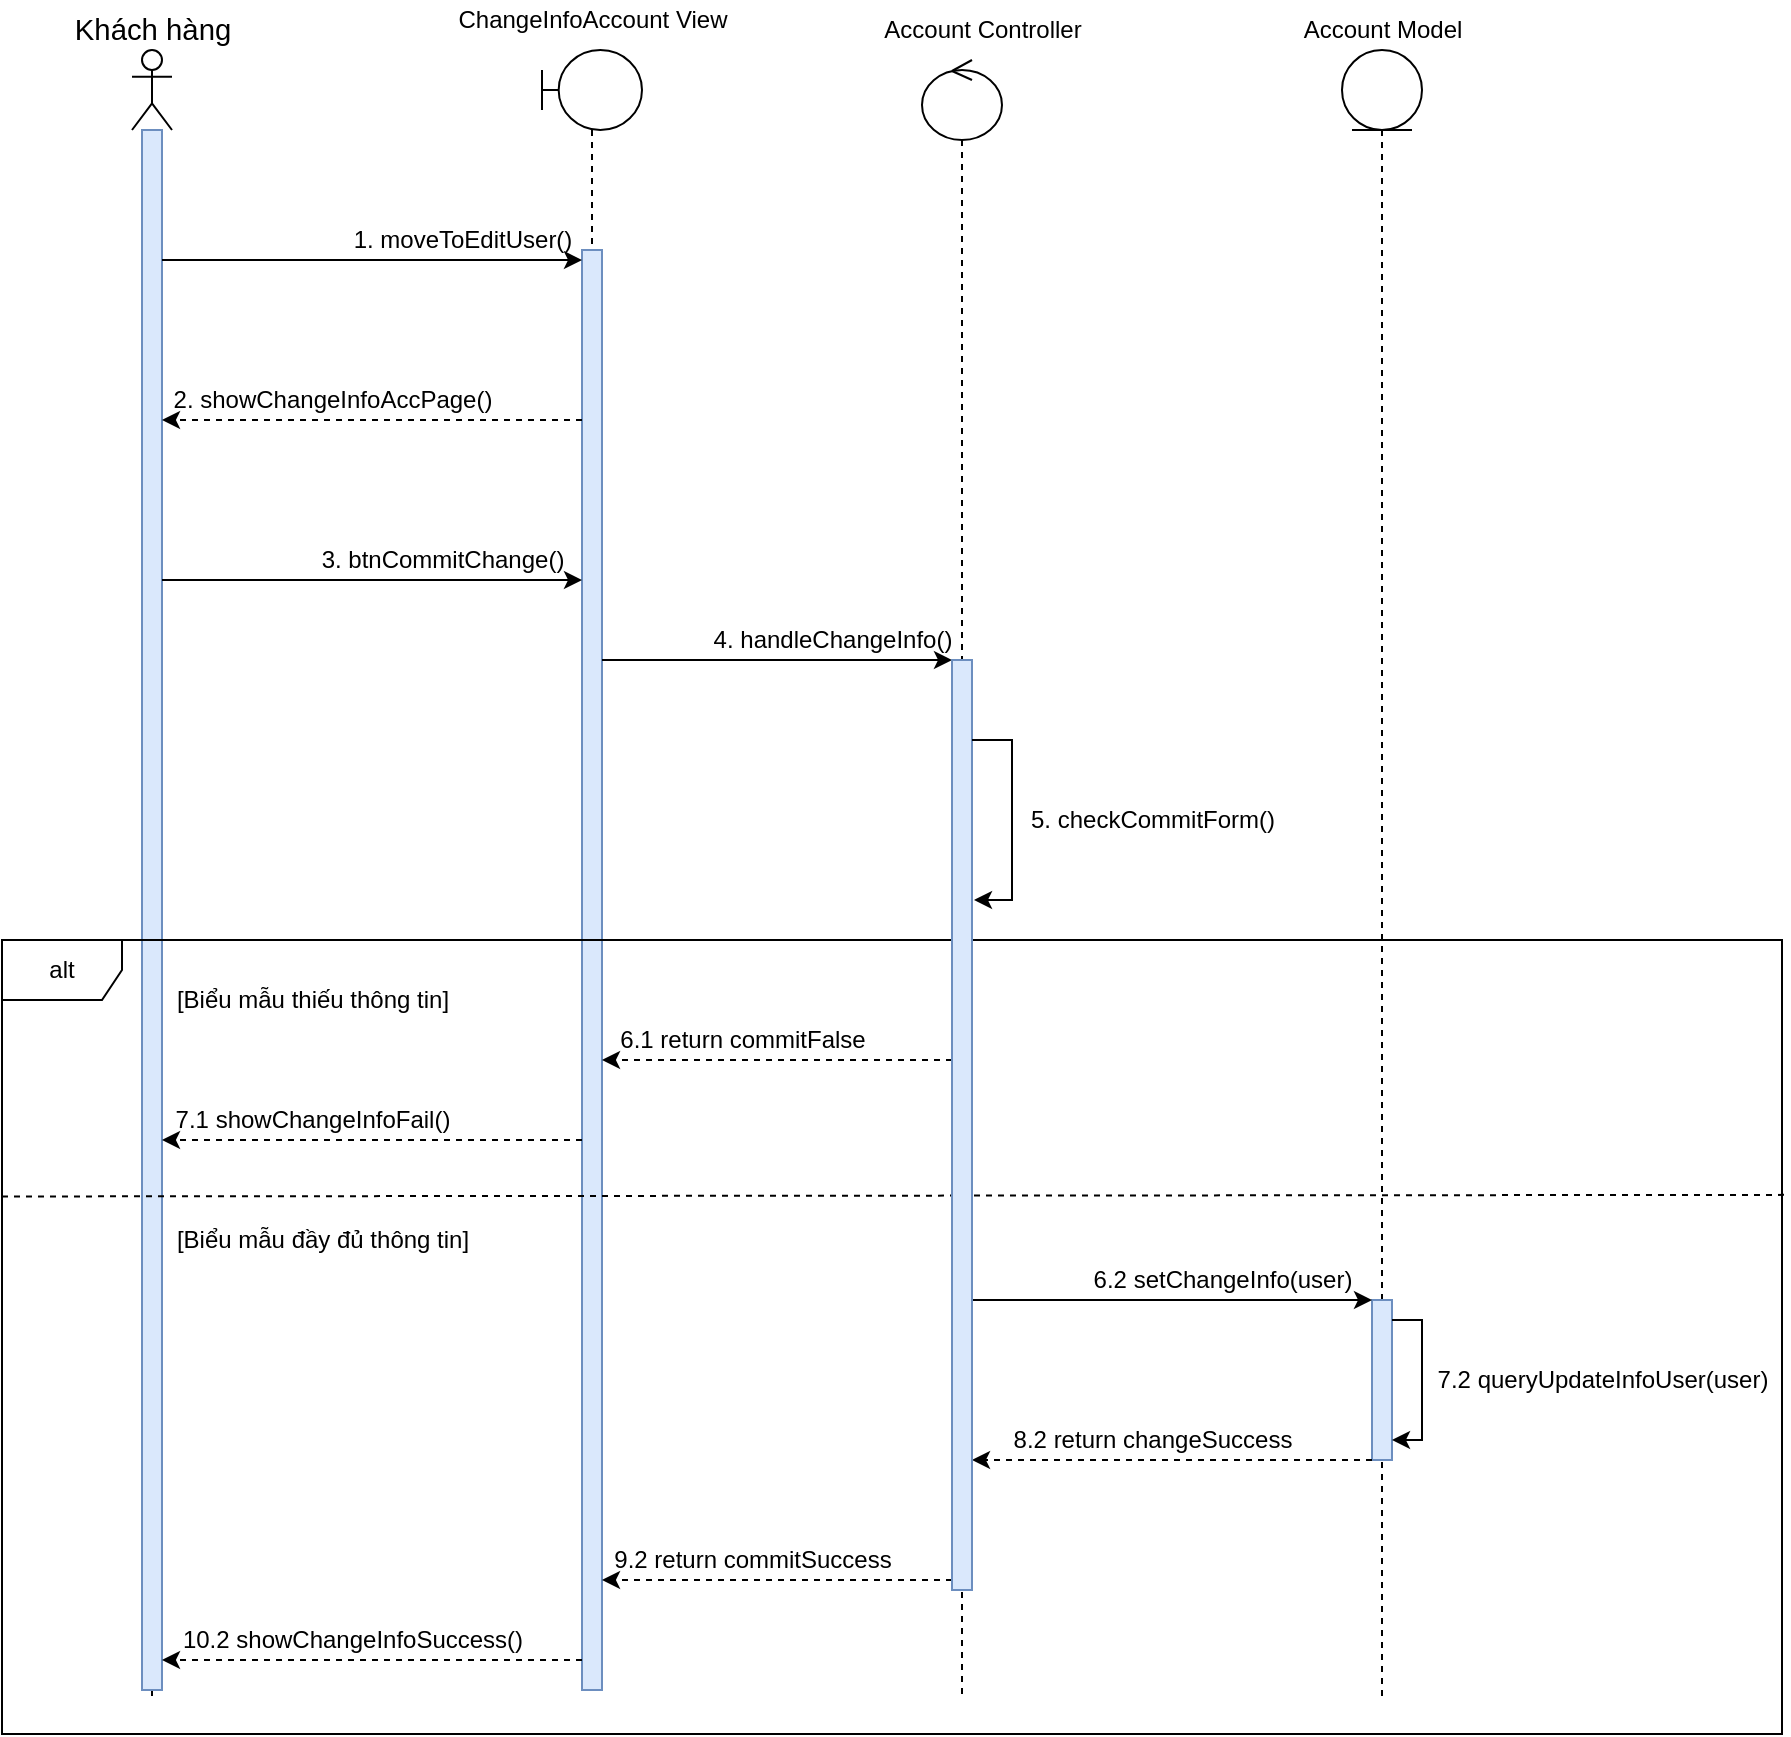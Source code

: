 <mxfile version="16.5.1" type="device"><diagram id="la0iUq_kacUUBwd-93TU" name="Trang-2"><mxGraphModel dx="1296" dy="1065" grid="1" gridSize="10" guides="1" tooltips="1" connect="1" arrows="1" fold="1" page="1" pageScale="1" pageWidth="827" pageHeight="1169" math="0" shadow="0"><root><mxCell id="0"/><mxCell id="1" parent="0"/><mxCell id="KoE_FELtCUmFOajR2QhE-42" value="" style="shape=umlLifeline;participant=umlActor;perimeter=lifelinePerimeter;whiteSpace=wrap;html=1;container=1;collapsible=0;recursiveResize=0;verticalAlign=top;spacingTop=36;outlineConnect=0;" parent="1" vertex="1"><mxGeometry x="485" y="215" width="20" height="825" as="geometry"/></mxCell><mxCell id="KoE_FELtCUmFOajR2QhE-43" value="" style="html=1;points=[];perimeter=orthogonalPerimeter;fillColor=#dae8fc;strokeColor=#6c8ebf;" parent="KoE_FELtCUmFOajR2QhE-42" vertex="1"><mxGeometry x="5" y="40" width="10" height="780" as="geometry"/></mxCell><mxCell id="KoE_FELtCUmFOajR2QhE-44" value="&lt;span style=&quot;font-family: Calibri, sans-serif; font-size: 14.667px;&quot;&gt;Khách hàng&lt;/span&gt;" style="text;html=1;align=center;verticalAlign=middle;resizable=0;points=[];autosize=1;strokeColor=none;fillColor=none;" parent="1" vertex="1"><mxGeometry x="450" y="190" width="90" height="30" as="geometry"/></mxCell><mxCell id="KoE_FELtCUmFOajR2QhE-45" value="" style="shape=umlLifeline;participant=umlBoundary;perimeter=lifelinePerimeter;whiteSpace=wrap;html=1;container=1;collapsible=0;recursiveResize=0;verticalAlign=top;spacingTop=36;outlineConnect=0;" parent="1" vertex="1"><mxGeometry x="690" y="215" width="50" height="820" as="geometry"/></mxCell><mxCell id="KoE_FELtCUmFOajR2QhE-46" value="" style="html=1;points=[];perimeter=orthogonalPerimeter;fillColor=#dae8fc;strokeColor=#6c8ebf;" parent="KoE_FELtCUmFOajR2QhE-45" vertex="1"><mxGeometry x="20" y="100" width="10" height="720" as="geometry"/></mxCell><mxCell id="KoE_FELtCUmFOajR2QhE-48" value="ChangeInfoAccount View" style="text;html=1;align=center;verticalAlign=middle;resizable=0;points=[];autosize=1;strokeColor=none;fillColor=none;" parent="1" vertex="1"><mxGeometry x="640" y="190" width="150" height="20" as="geometry"/></mxCell><mxCell id="KoE_FELtCUmFOajR2QhE-49" value="Account Controller" style="text;html=1;align=center;verticalAlign=middle;resizable=0;points=[];autosize=1;strokeColor=none;fillColor=none;" parent="1" vertex="1"><mxGeometry x="855" y="195" width="110" height="20" as="geometry"/></mxCell><mxCell id="KoE_FELtCUmFOajR2QhE-50" value="" style="shape=umlLifeline;participant=umlEntity;perimeter=lifelinePerimeter;whiteSpace=wrap;html=1;container=1;collapsible=0;recursiveResize=0;verticalAlign=top;spacingTop=36;outlineConnect=0;" parent="1" vertex="1"><mxGeometry x="1090" y="215" width="40" height="825" as="geometry"/></mxCell><mxCell id="2IZzkSBkla5ykcbSS73I-13" value="" style="html=1;points=[];perimeter=orthogonalPerimeter;fillColor=#dae8fc;strokeColor=#6c8ebf;" parent="KoE_FELtCUmFOajR2QhE-50" vertex="1"><mxGeometry x="15" y="625" width="10" height="80" as="geometry"/></mxCell><mxCell id="2IZzkSBkla5ykcbSS73I-16" style="edgeStyle=orthogonalEdgeStyle;rounded=0;orthogonalLoop=1;jettySize=auto;html=1;" parent="KoE_FELtCUmFOajR2QhE-50" source="2IZzkSBkla5ykcbSS73I-13" target="2IZzkSBkla5ykcbSS73I-13" edge="1"><mxGeometry relative="1" as="geometry"><Array as="points"><mxPoint x="40" y="635"/></Array></mxGeometry></mxCell><mxCell id="KoE_FELtCUmFOajR2QhE-53" value="Account Model" style="text;html=1;align=center;verticalAlign=middle;resizable=0;points=[];autosize=1;strokeColor=none;fillColor=none;" parent="1" vertex="1"><mxGeometry x="1060" y="190" width="100" height="30" as="geometry"/></mxCell><mxCell id="KoE_FELtCUmFOajR2QhE-54" style="edgeStyle=orthogonalEdgeStyle;rounded=0;orthogonalLoop=1;jettySize=auto;html=1;" parent="1" source="KoE_FELtCUmFOajR2QhE-43" target="KoE_FELtCUmFOajR2QhE-46" edge="1"><mxGeometry relative="1" as="geometry"><Array as="points"><mxPoint x="600" y="320"/><mxPoint x="600" y="320"/></Array></mxGeometry></mxCell><mxCell id="KoE_FELtCUmFOajR2QhE-55" value="1. moveToEditUser()" style="text;html=1;align=center;verticalAlign=middle;resizable=0;points=[];autosize=1;strokeColor=none;fillColor=none;" parent="1" vertex="1"><mxGeometry x="590" y="300" width="120" height="20" as="geometry"/></mxCell><mxCell id="KoE_FELtCUmFOajR2QhE-56" style="edgeStyle=orthogonalEdgeStyle;rounded=0;orthogonalLoop=1;jettySize=auto;html=1;dashed=1;" parent="1" source="KoE_FELtCUmFOajR2QhE-46" target="KoE_FELtCUmFOajR2QhE-43" edge="1"><mxGeometry relative="1" as="geometry"><Array as="points"><mxPoint x="610" y="400"/><mxPoint x="610" y="400"/></Array></mxGeometry></mxCell><mxCell id="KoE_FELtCUmFOajR2QhE-57" value="2. showChangeInfoAccPage()" style="text;html=1;align=center;verticalAlign=middle;resizable=0;points=[];autosize=1;strokeColor=none;fillColor=none;" parent="1" vertex="1"><mxGeometry x="500" y="380" width="170" height="20" as="geometry"/></mxCell><mxCell id="KoE_FELtCUmFOajR2QhE-59" value="3. btnCommitChange()" style="text;html=1;align=center;verticalAlign=middle;resizable=0;points=[];autosize=1;strokeColor=none;fillColor=none;" parent="1" vertex="1"><mxGeometry x="570" y="460" width="140" height="20" as="geometry"/></mxCell><mxCell id="KoE_FELtCUmFOajR2QhE-47" style="edgeStyle=orthogonalEdgeStyle;rounded=0;orthogonalLoop=1;jettySize=auto;html=1;" parent="1" source="KoE_FELtCUmFOajR2QhE-43" target="KoE_FELtCUmFOajR2QhE-46" edge="1"><mxGeometry relative="1" as="geometry"><Array as="points"><mxPoint x="570" y="480"/><mxPoint x="570" y="480"/></Array><mxPoint x="499.5" y="490" as="sourcePoint"/><mxPoint x="717.5" y="490" as="targetPoint"/></mxGeometry></mxCell><mxCell id="2IZzkSBkla5ykcbSS73I-3" style="edgeStyle=orthogonalEdgeStyle;rounded=0;orthogonalLoop=1;jettySize=auto;html=1;" parent="1" source="KoE_FELtCUmFOajR2QhE-46" target="2IZzkSBkla5ykcbSS73I-1" edge="1"><mxGeometry relative="1" as="geometry"><Array as="points"><mxPoint x="830" y="520"/><mxPoint x="830" y="520"/></Array></mxGeometry></mxCell><mxCell id="2IZzkSBkla5ykcbSS73I-4" value="4. handleChangeInfo()" style="text;html=1;align=center;verticalAlign=middle;resizable=0;points=[];autosize=1;strokeColor=none;fillColor=none;" parent="1" vertex="1"><mxGeometry x="770" y="500" width="130" height="20" as="geometry"/></mxCell><mxCell id="2IZzkSBkla5ykcbSS73I-6" value="5. checkCommitForm()" style="text;html=1;align=center;verticalAlign=middle;resizable=0;points=[];autosize=1;strokeColor=none;fillColor=none;" parent="1" vertex="1"><mxGeometry x="925" y="590" width="140" height="20" as="geometry"/></mxCell><mxCell id="2IZzkSBkla5ykcbSS73I-7" value="[Biểu mẫu thiếu thông tin]" style="text;html=1;align=center;verticalAlign=middle;resizable=0;points=[];autosize=1;strokeColor=none;fillColor=none;" parent="1" vertex="1"><mxGeometry x="500" y="680" width="150" height="20" as="geometry"/></mxCell><mxCell id="2IZzkSBkla5ykcbSS73I-8" style="edgeStyle=orthogonalEdgeStyle;rounded=0;orthogonalLoop=1;jettySize=auto;html=1;dashed=1;" parent="1" source="2IZzkSBkla5ykcbSS73I-1" target="KoE_FELtCUmFOajR2QhE-46" edge="1"><mxGeometry relative="1" as="geometry"><Array as="points"><mxPoint x="860" y="720"/><mxPoint x="860" y="720"/></Array></mxGeometry></mxCell><mxCell id="2IZzkSBkla5ykcbSS73I-9" value="6.1 return commitFalse" style="text;html=1;align=center;verticalAlign=middle;resizable=0;points=[];autosize=1;strokeColor=none;fillColor=none;" parent="1" vertex="1"><mxGeometry x="720" y="700" width="140" height="20" as="geometry"/></mxCell><mxCell id="2IZzkSBkla5ykcbSS73I-10" style="edgeStyle=orthogonalEdgeStyle;rounded=0;orthogonalLoop=1;jettySize=auto;html=1;dashed=1;" parent="1" source="KoE_FELtCUmFOajR2QhE-46" target="KoE_FELtCUmFOajR2QhE-43" edge="1"><mxGeometry relative="1" as="geometry"><Array as="points"><mxPoint x="630" y="760"/><mxPoint x="630" y="760"/></Array></mxGeometry></mxCell><mxCell id="2IZzkSBkla5ykcbSS73I-11" value="7.1 showChangeInfoFail()" style="text;html=1;align=center;verticalAlign=middle;resizable=0;points=[];autosize=1;strokeColor=none;fillColor=none;" parent="1" vertex="1"><mxGeometry x="500" y="740" width="150" height="20" as="geometry"/></mxCell><mxCell id="2IZzkSBkla5ykcbSS73I-12" value="[Biểu mẫu đầy đủ thông tin]" style="text;html=1;align=center;verticalAlign=middle;resizable=0;points=[];autosize=1;strokeColor=none;fillColor=none;" parent="1" vertex="1"><mxGeometry x="500" y="800" width="160" height="20" as="geometry"/></mxCell><mxCell id="2IZzkSBkla5ykcbSS73I-14" style="edgeStyle=orthogonalEdgeStyle;rounded=0;orthogonalLoop=1;jettySize=auto;html=1;" parent="1" source="2IZzkSBkla5ykcbSS73I-1" target="2IZzkSBkla5ykcbSS73I-13" edge="1"><mxGeometry relative="1" as="geometry"><Array as="points"><mxPoint x="970" y="840"/><mxPoint x="970" y="840"/></Array></mxGeometry></mxCell><mxCell id="2IZzkSBkla5ykcbSS73I-15" value="6.2 setChangeInfo(user)" style="text;html=1;align=center;verticalAlign=middle;resizable=0;points=[];autosize=1;strokeColor=none;fillColor=none;" parent="1" vertex="1"><mxGeometry x="960" y="820" width="140" height="20" as="geometry"/></mxCell><mxCell id="2IZzkSBkla5ykcbSS73I-17" value="7.2 queryUpdateInfoUser(user)" style="text;html=1;align=center;verticalAlign=middle;resizable=0;points=[];autosize=1;strokeColor=none;fillColor=none;" parent="1" vertex="1"><mxGeometry x="1130" y="870" width="180" height="20" as="geometry"/></mxCell><mxCell id="2IZzkSBkla5ykcbSS73I-18" style="edgeStyle=orthogonalEdgeStyle;rounded=0;orthogonalLoop=1;jettySize=auto;html=1;dashed=1;" parent="1" source="2IZzkSBkla5ykcbSS73I-13" target="2IZzkSBkla5ykcbSS73I-1" edge="1"><mxGeometry relative="1" as="geometry"><Array as="points"><mxPoint x="1010" y="920"/><mxPoint x="1010" y="920"/></Array></mxGeometry></mxCell><mxCell id="2IZzkSBkla5ykcbSS73I-19" value="8.2 return changeSuccess" style="text;html=1;align=center;verticalAlign=middle;resizable=0;points=[];autosize=1;strokeColor=none;fillColor=none;" parent="1" vertex="1"><mxGeometry x="920" y="900" width="150" height="20" as="geometry"/></mxCell><mxCell id="2IZzkSBkla5ykcbSS73I-20" style="edgeStyle=orthogonalEdgeStyle;rounded=0;orthogonalLoop=1;jettySize=auto;html=1;dashed=1;" parent="1" source="2IZzkSBkla5ykcbSS73I-1" target="KoE_FELtCUmFOajR2QhE-46" edge="1"><mxGeometry relative="1" as="geometry"><Array as="points"><mxPoint x="820" y="980"/><mxPoint x="820" y="980"/></Array></mxGeometry></mxCell><mxCell id="2IZzkSBkla5ykcbSS73I-21" value="9.2 return commitSuccess" style="text;html=1;align=center;verticalAlign=middle;resizable=0;points=[];autosize=1;strokeColor=none;fillColor=none;" parent="1" vertex="1"><mxGeometry x="720" y="960" width="150" height="20" as="geometry"/></mxCell><mxCell id="2IZzkSBkla5ykcbSS73I-22" style="edgeStyle=orthogonalEdgeStyle;rounded=0;orthogonalLoop=1;jettySize=auto;html=1;dashed=1;" parent="1" source="KoE_FELtCUmFOajR2QhE-46" target="KoE_FELtCUmFOajR2QhE-43" edge="1"><mxGeometry relative="1" as="geometry"><Array as="points"><mxPoint x="610" y="1020"/><mxPoint x="610" y="1020"/></Array></mxGeometry></mxCell><mxCell id="2IZzkSBkla5ykcbSS73I-23" value="10.2 showChangeInfoSuccess()" style="text;html=1;align=center;verticalAlign=middle;resizable=0;points=[];autosize=1;strokeColor=none;fillColor=none;" parent="1" vertex="1"><mxGeometry x="500" y="1000" width="190" height="20" as="geometry"/></mxCell><mxCell id="ZLMVDaW7FOVZmuV0EwKY-1" value="alt" style="shape=umlFrame;whiteSpace=wrap;html=1;" parent="1" vertex="1"><mxGeometry x="420" y="660" width="890" height="397" as="geometry"/></mxCell><mxCell id="ZLMVDaW7FOVZmuV0EwKY-2" value="" style="endArrow=none;dashed=1;html=1;rounded=0;exitX=0;exitY=0.323;exitDx=0;exitDy=0;exitPerimeter=0;entryX=1.002;entryY=0.321;entryDx=0;entryDy=0;entryPerimeter=0;" parent="1" source="ZLMVDaW7FOVZmuV0EwKY-1" target="ZLMVDaW7FOVZmuV0EwKY-1" edge="1"><mxGeometry width="50" height="50" relative="1" as="geometry"><mxPoint x="790" y="710" as="sourcePoint"/><mxPoint x="840" y="660" as="targetPoint"/></mxGeometry></mxCell><mxCell id="kUlDEnvPjs1MxCvYlgnl-2" value="" style="shape=umlLifeline;participant=umlControl;perimeter=lifelinePerimeter;whiteSpace=wrap;html=1;container=1;collapsible=0;recursiveResize=0;verticalAlign=top;spacingTop=36;outlineConnect=0;size=40;" vertex="1" parent="1"><mxGeometry x="880" y="220" width="40" height="820" as="geometry"/></mxCell><mxCell id="2IZzkSBkla5ykcbSS73I-1" value="" style="html=1;points=[];perimeter=orthogonalPerimeter;fillColor=#dae8fc;strokeColor=#6c8ebf;" parent="kUlDEnvPjs1MxCvYlgnl-2" vertex="1"><mxGeometry x="15" y="300" width="10" height="465" as="geometry"/></mxCell><mxCell id="kUlDEnvPjs1MxCvYlgnl-3" style="edgeStyle=orthogonalEdgeStyle;rounded=0;orthogonalLoop=1;jettySize=auto;html=1;" edge="1" parent="kUlDEnvPjs1MxCvYlgnl-2" source="2IZzkSBkla5ykcbSS73I-1"><mxGeometry relative="1" as="geometry"><mxPoint x="26" y="420" as="targetPoint"/><Array as="points"><mxPoint x="45" y="340"/><mxPoint x="45" y="420"/><mxPoint x="26" y="420"/></Array></mxGeometry></mxCell></root></mxGraphModel></diagram></mxfile>